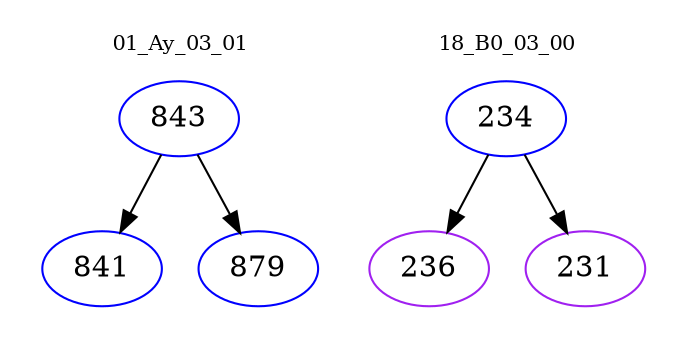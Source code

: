 digraph{
subgraph cluster_0 {
color = white
label = "01_Ay_03_01";
fontsize=10;
T0_843 [label="843", color="blue"]
T0_843 -> T0_841 [color="black"]
T0_841 [label="841", color="blue"]
T0_843 -> T0_879 [color="black"]
T0_879 [label="879", color="blue"]
}
subgraph cluster_1 {
color = white
label = "18_B0_03_00";
fontsize=10;
T1_234 [label="234", color="blue"]
T1_234 -> T1_236 [color="black"]
T1_236 [label="236", color="purple"]
T1_234 -> T1_231 [color="black"]
T1_231 [label="231", color="purple"]
}
}
